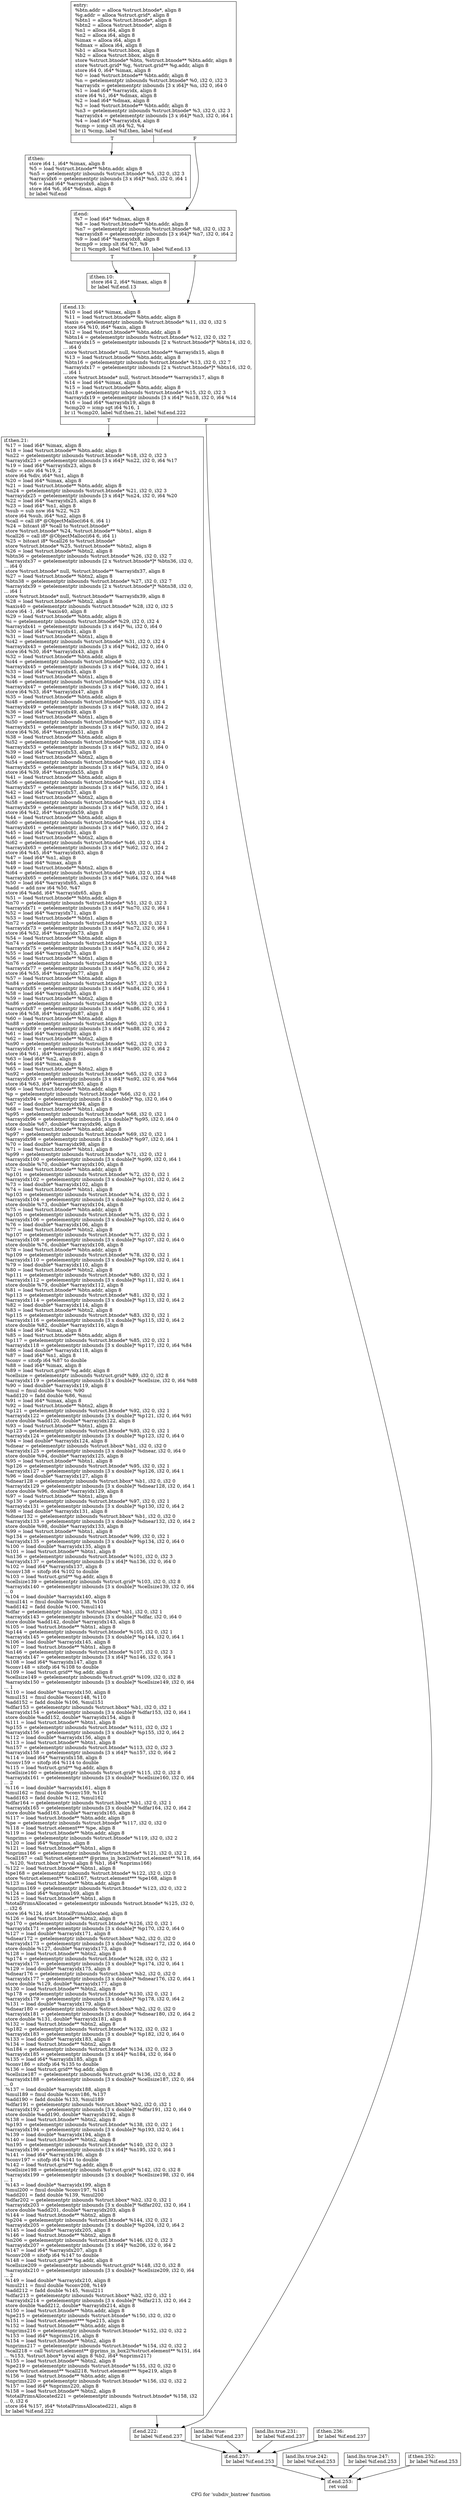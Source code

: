 digraph "CFG for 'subdiv_bintree' function" {
	label="CFG for 'subdiv_bintree' function";

	Node0x5edcf40 [shape=record,label="{entry:\l  %btn.addr = alloca %struct.btnode*, align 8\l  %g.addr = alloca %struct.grid*, align 8\l  %btn1 = alloca %struct.btnode*, align 8\l  %btn2 = alloca %struct.btnode*, align 8\l  %n1 = alloca i64, align 8\l  %n2 = alloca i64, align 8\l  %imax = alloca i64, align 8\l  %dmax = alloca i64, align 8\l  %b1 = alloca %struct.bbox, align 8\l  %b2 = alloca %struct.bbox, align 8\l  store %struct.btnode* %btn, %struct.btnode** %btn.addr, align 8\l  store %struct.grid* %g, %struct.grid** %g.addr, align 8\l  store i64 0, i64* %imax, align 8\l  %0 = load %struct.btnode** %btn.addr, align 8\l  %n = getelementptr inbounds %struct.btnode* %0, i32 0, i32 3\l  %arrayidx = getelementptr inbounds [3 x i64]* %n, i32 0, i64 0\l  %1 = load i64* %arrayidx, align 8\l  store i64 %1, i64* %dmax, align 8\l  %2 = load i64* %dmax, align 8\l  %3 = load %struct.btnode** %btn.addr, align 8\l  %n3 = getelementptr inbounds %struct.btnode* %3, i32 0, i32 3\l  %arrayidx4 = getelementptr inbounds [3 x i64]* %n3, i32 0, i64 1\l  %4 = load i64* %arrayidx4, align 8\l  %cmp = icmp slt i64 %2, %4\l  br i1 %cmp, label %if.then, label %if.end\l|{<s0>T|<s1>F}}"];
	Node0x5edcf40:s0 -> Node0x5edcf90;
	Node0x5edcf40:s1 -> Node0x5edcfe0;
	Node0x5edcf90 [shape=record,label="{if.then:                                          \l  store i64 1, i64* %imax, align 8\l  %5 = load %struct.btnode** %btn.addr, align 8\l  %n5 = getelementptr inbounds %struct.btnode* %5, i32 0, i32 3\l  %arrayidx6 = getelementptr inbounds [3 x i64]* %n5, i32 0, i64 1\l  %6 = load i64* %arrayidx6, align 8\l  store i64 %6, i64* %dmax, align 8\l  br label %if.end\l}"];
	Node0x5edcf90 -> Node0x5edcfe0;
	Node0x5edcfe0 [shape=record,label="{if.end:                                           \l  %7 = load i64* %dmax, align 8\l  %8 = load %struct.btnode** %btn.addr, align 8\l  %n7 = getelementptr inbounds %struct.btnode* %8, i32 0, i32 3\l  %arrayidx8 = getelementptr inbounds [3 x i64]* %n7, i32 0, i64 2\l  %9 = load i64* %arrayidx8, align 8\l  %cmp9 = icmp slt i64 %7, %9\l  br i1 %cmp9, label %if.then.10, label %if.end.13\l|{<s0>T|<s1>F}}"];
	Node0x5edcfe0:s0 -> Node0x5edd030;
	Node0x5edcfe0:s1 -> Node0x5edd080;
	Node0x5edd030 [shape=record,label="{if.then.10:                                       \l  store i64 2, i64* %imax, align 8\l  br label %if.end.13\l}"];
	Node0x5edd030 -> Node0x5edd080;
	Node0x5edd080 [shape=record,label="{if.end.13:                                        \l  %10 = load i64* %imax, align 8\l  %11 = load %struct.btnode** %btn.addr, align 8\l  %axis = getelementptr inbounds %struct.btnode* %11, i32 0, i32 5\l  store i64 %10, i64* %axis, align 8\l  %12 = load %struct.btnode** %btn.addr, align 8\l  %btn14 = getelementptr inbounds %struct.btnode* %12, i32 0, i32 7\l  %arrayidx15 = getelementptr inbounds [2 x %struct.btnode*]* %btn14, i32 0,\l... i64 0\l  store %struct.btnode* null, %struct.btnode** %arrayidx15, align 8\l  %13 = load %struct.btnode** %btn.addr, align 8\l  %btn16 = getelementptr inbounds %struct.btnode* %13, i32 0, i32 7\l  %arrayidx17 = getelementptr inbounds [2 x %struct.btnode*]* %btn16, i32 0,\l... i64 1\l  store %struct.btnode* null, %struct.btnode** %arrayidx17, align 8\l  %14 = load i64* %imax, align 8\l  %15 = load %struct.btnode** %btn.addr, align 8\l  %n18 = getelementptr inbounds %struct.btnode* %15, i32 0, i32 3\l  %arrayidx19 = getelementptr inbounds [3 x i64]* %n18, i32 0, i64 %14\l  %16 = load i64* %arrayidx19, align 8\l  %cmp20 = icmp sgt i64 %16, 1\l  br i1 %cmp20, label %if.then.21, label %if.end.222\l|{<s0>T|<s1>F}}"];
	Node0x5edd080:s0 -> Node0x5edd0d0;
	Node0x5edd080:s1 -> Node0x5edd970;
	Node0x5edd0d0 [shape=record,label="{if.then.21:                                       \l  %17 = load i64* %imax, align 8\l  %18 = load %struct.btnode** %btn.addr, align 8\l  %n22 = getelementptr inbounds %struct.btnode* %18, i32 0, i32 3\l  %arrayidx23 = getelementptr inbounds [3 x i64]* %n22, i32 0, i64 %17\l  %19 = load i64* %arrayidx23, align 8\l  %div = sdiv i64 %19, 2\l  store i64 %div, i64* %n1, align 8\l  %20 = load i64* %imax, align 8\l  %21 = load %struct.btnode** %btn.addr, align 8\l  %n24 = getelementptr inbounds %struct.btnode* %21, i32 0, i32 3\l  %arrayidx25 = getelementptr inbounds [3 x i64]* %n24, i32 0, i64 %20\l  %22 = load i64* %arrayidx25, align 8\l  %23 = load i64* %n1, align 8\l  %sub = sub nsw i64 %22, %23\l  store i64 %sub, i64* %n2, align 8\l  %call = call i8* @ObjectMalloc(i64 6, i64 1)\l  %24 = bitcast i8* %call to %struct.btnode*\l  store %struct.btnode* %24, %struct.btnode** %btn1, align 8\l  %call26 = call i8* @ObjectMalloc(i64 6, i64 1)\l  %25 = bitcast i8* %call26 to %struct.btnode*\l  store %struct.btnode* %25, %struct.btnode** %btn2, align 8\l  %26 = load %struct.btnode** %btn2, align 8\l  %btn36 = getelementptr inbounds %struct.btnode* %26, i32 0, i32 7\l  %arrayidx37 = getelementptr inbounds [2 x %struct.btnode*]* %btn36, i32 0,\l... i64 0\l  store %struct.btnode* null, %struct.btnode** %arrayidx37, align 8\l  %27 = load %struct.btnode** %btn2, align 8\l  %btn38 = getelementptr inbounds %struct.btnode* %27, i32 0, i32 7\l  %arrayidx39 = getelementptr inbounds [2 x %struct.btnode*]* %btn38, i32 0,\l... i64 1\l  store %struct.btnode* null, %struct.btnode** %arrayidx39, align 8\l  %28 = load %struct.btnode** %btn2, align 8\l  %axis40 = getelementptr inbounds %struct.btnode* %28, i32 0, i32 5\l  store i64 -1, i64* %axis40, align 8\l  %29 = load %struct.btnode** %btn.addr, align 8\l  %i = getelementptr inbounds %struct.btnode* %29, i32 0, i32 4\l  %arrayidx41 = getelementptr inbounds [3 x i64]* %i, i32 0, i64 0\l  %30 = load i64* %arrayidx41, align 8\l  %31 = load %struct.btnode** %btn1, align 8\l  %i42 = getelementptr inbounds %struct.btnode* %31, i32 0, i32 4\l  %arrayidx43 = getelementptr inbounds [3 x i64]* %i42, i32 0, i64 0\l  store i64 %30, i64* %arrayidx43, align 8\l  %32 = load %struct.btnode** %btn.addr, align 8\l  %i44 = getelementptr inbounds %struct.btnode* %32, i32 0, i32 4\l  %arrayidx45 = getelementptr inbounds [3 x i64]* %i44, i32 0, i64 1\l  %33 = load i64* %arrayidx45, align 8\l  %34 = load %struct.btnode** %btn1, align 8\l  %i46 = getelementptr inbounds %struct.btnode* %34, i32 0, i32 4\l  %arrayidx47 = getelementptr inbounds [3 x i64]* %i46, i32 0, i64 1\l  store i64 %33, i64* %arrayidx47, align 8\l  %35 = load %struct.btnode** %btn.addr, align 8\l  %i48 = getelementptr inbounds %struct.btnode* %35, i32 0, i32 4\l  %arrayidx49 = getelementptr inbounds [3 x i64]* %i48, i32 0, i64 2\l  %36 = load i64* %arrayidx49, align 8\l  %37 = load %struct.btnode** %btn1, align 8\l  %i50 = getelementptr inbounds %struct.btnode* %37, i32 0, i32 4\l  %arrayidx51 = getelementptr inbounds [3 x i64]* %i50, i32 0, i64 2\l  store i64 %36, i64* %arrayidx51, align 8\l  %38 = load %struct.btnode** %btn.addr, align 8\l  %i52 = getelementptr inbounds %struct.btnode* %38, i32 0, i32 4\l  %arrayidx53 = getelementptr inbounds [3 x i64]* %i52, i32 0, i64 0\l  %39 = load i64* %arrayidx53, align 8\l  %40 = load %struct.btnode** %btn2, align 8\l  %i54 = getelementptr inbounds %struct.btnode* %40, i32 0, i32 4\l  %arrayidx55 = getelementptr inbounds [3 x i64]* %i54, i32 0, i64 0\l  store i64 %39, i64* %arrayidx55, align 8\l  %41 = load %struct.btnode** %btn.addr, align 8\l  %i56 = getelementptr inbounds %struct.btnode* %41, i32 0, i32 4\l  %arrayidx57 = getelementptr inbounds [3 x i64]* %i56, i32 0, i64 1\l  %42 = load i64* %arrayidx57, align 8\l  %43 = load %struct.btnode** %btn2, align 8\l  %i58 = getelementptr inbounds %struct.btnode* %43, i32 0, i32 4\l  %arrayidx59 = getelementptr inbounds [3 x i64]* %i58, i32 0, i64 1\l  store i64 %42, i64* %arrayidx59, align 8\l  %44 = load %struct.btnode** %btn.addr, align 8\l  %i60 = getelementptr inbounds %struct.btnode* %44, i32 0, i32 4\l  %arrayidx61 = getelementptr inbounds [3 x i64]* %i60, i32 0, i64 2\l  %45 = load i64* %arrayidx61, align 8\l  %46 = load %struct.btnode** %btn2, align 8\l  %i62 = getelementptr inbounds %struct.btnode* %46, i32 0, i32 4\l  %arrayidx63 = getelementptr inbounds [3 x i64]* %i62, i32 0, i64 2\l  store i64 %45, i64* %arrayidx63, align 8\l  %47 = load i64* %n1, align 8\l  %48 = load i64* %imax, align 8\l  %49 = load %struct.btnode** %btn2, align 8\l  %i64 = getelementptr inbounds %struct.btnode* %49, i32 0, i32 4\l  %arrayidx65 = getelementptr inbounds [3 x i64]* %i64, i32 0, i64 %48\l  %50 = load i64* %arrayidx65, align 8\l  %add = add nsw i64 %50, %47\l  store i64 %add, i64* %arrayidx65, align 8\l  %51 = load %struct.btnode** %btn.addr, align 8\l  %n70 = getelementptr inbounds %struct.btnode* %51, i32 0, i32 3\l  %arrayidx71 = getelementptr inbounds [3 x i64]* %n70, i32 0, i64 1\l  %52 = load i64* %arrayidx71, align 8\l  %53 = load %struct.btnode** %btn1, align 8\l  %n72 = getelementptr inbounds %struct.btnode* %53, i32 0, i32 3\l  %arrayidx73 = getelementptr inbounds [3 x i64]* %n72, i32 0, i64 1\l  store i64 %52, i64* %arrayidx73, align 8\l  %54 = load %struct.btnode** %btn.addr, align 8\l  %n74 = getelementptr inbounds %struct.btnode* %54, i32 0, i32 3\l  %arrayidx75 = getelementptr inbounds [3 x i64]* %n74, i32 0, i64 2\l  %55 = load i64* %arrayidx75, align 8\l  %56 = load %struct.btnode** %btn1, align 8\l  %n76 = getelementptr inbounds %struct.btnode* %56, i32 0, i32 3\l  %arrayidx77 = getelementptr inbounds [3 x i64]* %n76, i32 0, i64 2\l  store i64 %55, i64* %arrayidx77, align 8\l  %57 = load %struct.btnode** %btn.addr, align 8\l  %n84 = getelementptr inbounds %struct.btnode* %57, i32 0, i32 3\l  %arrayidx85 = getelementptr inbounds [3 x i64]* %n84, i32 0, i64 1\l  %58 = load i64* %arrayidx85, align 8\l  %59 = load %struct.btnode** %btn2, align 8\l  %n86 = getelementptr inbounds %struct.btnode* %59, i32 0, i32 3\l  %arrayidx87 = getelementptr inbounds [3 x i64]* %n86, i32 0, i64 1\l  store i64 %58, i64* %arrayidx87, align 8\l  %60 = load %struct.btnode** %btn.addr, align 8\l  %n88 = getelementptr inbounds %struct.btnode* %60, i32 0, i32 3\l  %arrayidx89 = getelementptr inbounds [3 x i64]* %n88, i32 0, i64 2\l  %61 = load i64* %arrayidx89, align 8\l  %62 = load %struct.btnode** %btn2, align 8\l  %n90 = getelementptr inbounds %struct.btnode* %62, i32 0, i32 3\l  %arrayidx91 = getelementptr inbounds [3 x i64]* %n90, i32 0, i64 2\l  store i64 %61, i64* %arrayidx91, align 8\l  %63 = load i64* %n2, align 8\l  %64 = load i64* %imax, align 8\l  %65 = load %struct.btnode** %btn2, align 8\l  %n92 = getelementptr inbounds %struct.btnode* %65, i32 0, i32 3\l  %arrayidx93 = getelementptr inbounds [3 x i64]* %n92, i32 0, i64 %64\l  store i64 %63, i64* %arrayidx93, align 8\l  %66 = load %struct.btnode** %btn.addr, align 8\l  %p = getelementptr inbounds %struct.btnode* %66, i32 0, i32 1\l  %arrayidx94 = getelementptr inbounds [3 x double]* %p, i32 0, i64 0\l  %67 = load double* %arrayidx94, align 8\l  %68 = load %struct.btnode** %btn1, align 8\l  %p95 = getelementptr inbounds %struct.btnode* %68, i32 0, i32 1\l  %arrayidx96 = getelementptr inbounds [3 x double]* %p95, i32 0, i64 0\l  store double %67, double* %arrayidx96, align 8\l  %69 = load %struct.btnode** %btn.addr, align 8\l  %p97 = getelementptr inbounds %struct.btnode* %69, i32 0, i32 1\l  %arrayidx98 = getelementptr inbounds [3 x double]* %p97, i32 0, i64 1\l  %70 = load double* %arrayidx98, align 8\l  %71 = load %struct.btnode** %btn1, align 8\l  %p99 = getelementptr inbounds %struct.btnode* %71, i32 0, i32 1\l  %arrayidx100 = getelementptr inbounds [3 x double]* %p99, i32 0, i64 1\l  store double %70, double* %arrayidx100, align 8\l  %72 = load %struct.btnode** %btn.addr, align 8\l  %p101 = getelementptr inbounds %struct.btnode* %72, i32 0, i32 1\l  %arrayidx102 = getelementptr inbounds [3 x double]* %p101, i32 0, i64 2\l  %73 = load double* %arrayidx102, align 8\l  %74 = load %struct.btnode** %btn1, align 8\l  %p103 = getelementptr inbounds %struct.btnode* %74, i32 0, i32 1\l  %arrayidx104 = getelementptr inbounds [3 x double]* %p103, i32 0, i64 2\l  store double %73, double* %arrayidx104, align 8\l  %75 = load %struct.btnode** %btn.addr, align 8\l  %p105 = getelementptr inbounds %struct.btnode* %75, i32 0, i32 1\l  %arrayidx106 = getelementptr inbounds [3 x double]* %p105, i32 0, i64 0\l  %76 = load double* %arrayidx106, align 8\l  %77 = load %struct.btnode** %btn2, align 8\l  %p107 = getelementptr inbounds %struct.btnode* %77, i32 0, i32 1\l  %arrayidx108 = getelementptr inbounds [3 x double]* %p107, i32 0, i64 0\l  store double %76, double* %arrayidx108, align 8\l  %78 = load %struct.btnode** %btn.addr, align 8\l  %p109 = getelementptr inbounds %struct.btnode* %78, i32 0, i32 1\l  %arrayidx110 = getelementptr inbounds [3 x double]* %p109, i32 0, i64 1\l  %79 = load double* %arrayidx110, align 8\l  %80 = load %struct.btnode** %btn2, align 8\l  %p111 = getelementptr inbounds %struct.btnode* %80, i32 0, i32 1\l  %arrayidx112 = getelementptr inbounds [3 x double]* %p111, i32 0, i64 1\l  store double %79, double* %arrayidx112, align 8\l  %81 = load %struct.btnode** %btn.addr, align 8\l  %p113 = getelementptr inbounds %struct.btnode* %81, i32 0, i32 1\l  %arrayidx114 = getelementptr inbounds [3 x double]* %p113, i32 0, i64 2\l  %82 = load double* %arrayidx114, align 8\l  %83 = load %struct.btnode** %btn2, align 8\l  %p115 = getelementptr inbounds %struct.btnode* %83, i32 0, i32 1\l  %arrayidx116 = getelementptr inbounds [3 x double]* %p115, i32 0, i64 2\l  store double %82, double* %arrayidx116, align 8\l  %84 = load i64* %imax, align 8\l  %85 = load %struct.btnode** %btn.addr, align 8\l  %p117 = getelementptr inbounds %struct.btnode* %85, i32 0, i32 1\l  %arrayidx118 = getelementptr inbounds [3 x double]* %p117, i32 0, i64 %84\l  %86 = load double* %arrayidx118, align 8\l  %87 = load i64* %n1, align 8\l  %conv = sitofp i64 %87 to double\l  %88 = load i64* %imax, align 8\l  %89 = load %struct.grid** %g.addr, align 8\l  %cellsize = getelementptr inbounds %struct.grid* %89, i32 0, i32 8\l  %arrayidx119 = getelementptr inbounds [3 x double]* %cellsize, i32 0, i64 %88\l  %90 = load double* %arrayidx119, align 8\l  %mul = fmul double %conv, %90\l  %add120 = fadd double %86, %mul\l  %91 = load i64* %imax, align 8\l  %92 = load %struct.btnode** %btn2, align 8\l  %p121 = getelementptr inbounds %struct.btnode* %92, i32 0, i32 1\l  %arrayidx122 = getelementptr inbounds [3 x double]* %p121, i32 0, i64 %91\l  store double %add120, double* %arrayidx122, align 8\l  %93 = load %struct.btnode** %btn1, align 8\l  %p123 = getelementptr inbounds %struct.btnode* %93, i32 0, i32 1\l  %arrayidx124 = getelementptr inbounds [3 x double]* %p123, i32 0, i64 0\l  %94 = load double* %arrayidx124, align 8\l  %dnear = getelementptr inbounds %struct.bbox* %b1, i32 0, i32 0\l  %arrayidx125 = getelementptr inbounds [3 x double]* %dnear, i32 0, i64 0\l  store double %94, double* %arrayidx125, align 8\l  %95 = load %struct.btnode** %btn1, align 8\l  %p126 = getelementptr inbounds %struct.btnode* %95, i32 0, i32 1\l  %arrayidx127 = getelementptr inbounds [3 x double]* %p126, i32 0, i64 1\l  %96 = load double* %arrayidx127, align 8\l  %dnear128 = getelementptr inbounds %struct.bbox* %b1, i32 0, i32 0\l  %arrayidx129 = getelementptr inbounds [3 x double]* %dnear128, i32 0, i64 1\l  store double %96, double* %arrayidx129, align 8\l  %97 = load %struct.btnode** %btn1, align 8\l  %p130 = getelementptr inbounds %struct.btnode* %97, i32 0, i32 1\l  %arrayidx131 = getelementptr inbounds [3 x double]* %p130, i32 0, i64 2\l  %98 = load double* %arrayidx131, align 8\l  %dnear132 = getelementptr inbounds %struct.bbox* %b1, i32 0, i32 0\l  %arrayidx133 = getelementptr inbounds [3 x double]* %dnear132, i32 0, i64 2\l  store double %98, double* %arrayidx133, align 8\l  %99 = load %struct.btnode** %btn1, align 8\l  %p134 = getelementptr inbounds %struct.btnode* %99, i32 0, i32 1\l  %arrayidx135 = getelementptr inbounds [3 x double]* %p134, i32 0, i64 0\l  %100 = load double* %arrayidx135, align 8\l  %101 = load %struct.btnode** %btn1, align 8\l  %n136 = getelementptr inbounds %struct.btnode* %101, i32 0, i32 3\l  %arrayidx137 = getelementptr inbounds [3 x i64]* %n136, i32 0, i64 0\l  %102 = load i64* %arrayidx137, align 8\l  %conv138 = sitofp i64 %102 to double\l  %103 = load %struct.grid** %g.addr, align 8\l  %cellsize139 = getelementptr inbounds %struct.grid* %103, i32 0, i32 8\l  %arrayidx140 = getelementptr inbounds [3 x double]* %cellsize139, i32 0, i64\l... 0\l  %104 = load double* %arrayidx140, align 8\l  %mul141 = fmul double %conv138, %104\l  %add142 = fadd double %100, %mul141\l  %dfar = getelementptr inbounds %struct.bbox* %b1, i32 0, i32 1\l  %arrayidx143 = getelementptr inbounds [3 x double]* %dfar, i32 0, i64 0\l  store double %add142, double* %arrayidx143, align 8\l  %105 = load %struct.btnode** %btn1, align 8\l  %p144 = getelementptr inbounds %struct.btnode* %105, i32 0, i32 1\l  %arrayidx145 = getelementptr inbounds [3 x double]* %p144, i32 0, i64 1\l  %106 = load double* %arrayidx145, align 8\l  %107 = load %struct.btnode** %btn1, align 8\l  %n146 = getelementptr inbounds %struct.btnode* %107, i32 0, i32 3\l  %arrayidx147 = getelementptr inbounds [3 x i64]* %n146, i32 0, i64 1\l  %108 = load i64* %arrayidx147, align 8\l  %conv148 = sitofp i64 %108 to double\l  %109 = load %struct.grid** %g.addr, align 8\l  %cellsize149 = getelementptr inbounds %struct.grid* %109, i32 0, i32 8\l  %arrayidx150 = getelementptr inbounds [3 x double]* %cellsize149, i32 0, i64\l... 1\l  %110 = load double* %arrayidx150, align 8\l  %mul151 = fmul double %conv148, %110\l  %add152 = fadd double %106, %mul151\l  %dfar153 = getelementptr inbounds %struct.bbox* %b1, i32 0, i32 1\l  %arrayidx154 = getelementptr inbounds [3 x double]* %dfar153, i32 0, i64 1\l  store double %add152, double* %arrayidx154, align 8\l  %111 = load %struct.btnode** %btn1, align 8\l  %p155 = getelementptr inbounds %struct.btnode* %111, i32 0, i32 1\l  %arrayidx156 = getelementptr inbounds [3 x double]* %p155, i32 0, i64 2\l  %112 = load double* %arrayidx156, align 8\l  %113 = load %struct.btnode** %btn1, align 8\l  %n157 = getelementptr inbounds %struct.btnode* %113, i32 0, i32 3\l  %arrayidx158 = getelementptr inbounds [3 x i64]* %n157, i32 0, i64 2\l  %114 = load i64* %arrayidx158, align 8\l  %conv159 = sitofp i64 %114 to double\l  %115 = load %struct.grid** %g.addr, align 8\l  %cellsize160 = getelementptr inbounds %struct.grid* %115, i32 0, i32 8\l  %arrayidx161 = getelementptr inbounds [3 x double]* %cellsize160, i32 0, i64\l... 2\l  %116 = load double* %arrayidx161, align 8\l  %mul162 = fmul double %conv159, %116\l  %add163 = fadd double %112, %mul162\l  %dfar164 = getelementptr inbounds %struct.bbox* %b1, i32 0, i32 1\l  %arrayidx165 = getelementptr inbounds [3 x double]* %dfar164, i32 0, i64 2\l  store double %add163, double* %arrayidx165, align 8\l  %117 = load %struct.btnode** %btn.addr, align 8\l  %pe = getelementptr inbounds %struct.btnode* %117, i32 0, i32 0\l  %118 = load %struct.element*** %pe, align 8\l  %119 = load %struct.btnode** %btn.addr, align 8\l  %nprims = getelementptr inbounds %struct.btnode* %119, i32 0, i32 2\l  %120 = load i64* %nprims, align 8\l  %121 = load %struct.btnode** %btn1, align 8\l  %nprims166 = getelementptr inbounds %struct.btnode* %121, i32 0, i32 2\l  %call167 = call %struct.element** @prims_in_box2(%struct.element** %118, i64\l... %120, %struct.bbox* byval align 8 %b1, i64* %nprims166)\l  %122 = load %struct.btnode** %btn1, align 8\l  %pe168 = getelementptr inbounds %struct.btnode* %122, i32 0, i32 0\l  store %struct.element** %call167, %struct.element*** %pe168, align 8\l  %123 = load %struct.btnode** %btn.addr, align 8\l  %nprims169 = getelementptr inbounds %struct.btnode* %123, i32 0, i32 2\l  %124 = load i64* %nprims169, align 8\l  %125 = load %struct.btnode** %btn1, align 8\l  %totalPrimsAllocated = getelementptr inbounds %struct.btnode* %125, i32 0,\l... i32 6\l  store i64 %124, i64* %totalPrimsAllocated, align 8\l  %126 = load %struct.btnode** %btn2, align 8\l  %p170 = getelementptr inbounds %struct.btnode* %126, i32 0, i32 1\l  %arrayidx171 = getelementptr inbounds [3 x double]* %p170, i32 0, i64 0\l  %127 = load double* %arrayidx171, align 8\l  %dnear172 = getelementptr inbounds %struct.bbox* %b2, i32 0, i32 0\l  %arrayidx173 = getelementptr inbounds [3 x double]* %dnear172, i32 0, i64 0\l  store double %127, double* %arrayidx173, align 8\l  %128 = load %struct.btnode** %btn2, align 8\l  %p174 = getelementptr inbounds %struct.btnode* %128, i32 0, i32 1\l  %arrayidx175 = getelementptr inbounds [3 x double]* %p174, i32 0, i64 1\l  %129 = load double* %arrayidx175, align 8\l  %dnear176 = getelementptr inbounds %struct.bbox* %b2, i32 0, i32 0\l  %arrayidx177 = getelementptr inbounds [3 x double]* %dnear176, i32 0, i64 1\l  store double %129, double* %arrayidx177, align 8\l  %130 = load %struct.btnode** %btn2, align 8\l  %p178 = getelementptr inbounds %struct.btnode* %130, i32 0, i32 1\l  %arrayidx179 = getelementptr inbounds [3 x double]* %p178, i32 0, i64 2\l  %131 = load double* %arrayidx179, align 8\l  %dnear180 = getelementptr inbounds %struct.bbox* %b2, i32 0, i32 0\l  %arrayidx181 = getelementptr inbounds [3 x double]* %dnear180, i32 0, i64 2\l  store double %131, double* %arrayidx181, align 8\l  %132 = load %struct.btnode** %btn2, align 8\l  %p182 = getelementptr inbounds %struct.btnode* %132, i32 0, i32 1\l  %arrayidx183 = getelementptr inbounds [3 x double]* %p182, i32 0, i64 0\l  %133 = load double* %arrayidx183, align 8\l  %134 = load %struct.btnode** %btn2, align 8\l  %n184 = getelementptr inbounds %struct.btnode* %134, i32 0, i32 3\l  %arrayidx185 = getelementptr inbounds [3 x i64]* %n184, i32 0, i64 0\l  %135 = load i64* %arrayidx185, align 8\l  %conv186 = sitofp i64 %135 to double\l  %136 = load %struct.grid** %g.addr, align 8\l  %cellsize187 = getelementptr inbounds %struct.grid* %136, i32 0, i32 8\l  %arrayidx188 = getelementptr inbounds [3 x double]* %cellsize187, i32 0, i64\l... 0\l  %137 = load double* %arrayidx188, align 8\l  %mul189 = fmul double %conv186, %137\l  %add190 = fadd double %133, %mul189\l  %dfar191 = getelementptr inbounds %struct.bbox* %b2, i32 0, i32 1\l  %arrayidx192 = getelementptr inbounds [3 x double]* %dfar191, i32 0, i64 0\l  store double %add190, double* %arrayidx192, align 8\l  %138 = load %struct.btnode** %btn2, align 8\l  %p193 = getelementptr inbounds %struct.btnode* %138, i32 0, i32 1\l  %arrayidx194 = getelementptr inbounds [3 x double]* %p193, i32 0, i64 1\l  %139 = load double* %arrayidx194, align 8\l  %140 = load %struct.btnode** %btn2, align 8\l  %n195 = getelementptr inbounds %struct.btnode* %140, i32 0, i32 3\l  %arrayidx196 = getelementptr inbounds [3 x i64]* %n195, i32 0, i64 1\l  %141 = load i64* %arrayidx196, align 8\l  %conv197 = sitofp i64 %141 to double\l  %142 = load %struct.grid** %g.addr, align 8\l  %cellsize198 = getelementptr inbounds %struct.grid* %142, i32 0, i32 8\l  %arrayidx199 = getelementptr inbounds [3 x double]* %cellsize198, i32 0, i64\l... 1\l  %143 = load double* %arrayidx199, align 8\l  %mul200 = fmul double %conv197, %143\l  %add201 = fadd double %139, %mul200\l  %dfar202 = getelementptr inbounds %struct.bbox* %b2, i32 0, i32 1\l  %arrayidx203 = getelementptr inbounds [3 x double]* %dfar202, i32 0, i64 1\l  store double %add201, double* %arrayidx203, align 8\l  %144 = load %struct.btnode** %btn2, align 8\l  %p204 = getelementptr inbounds %struct.btnode* %144, i32 0, i32 1\l  %arrayidx205 = getelementptr inbounds [3 x double]* %p204, i32 0, i64 2\l  %145 = load double* %arrayidx205, align 8\l  %146 = load %struct.btnode** %btn2, align 8\l  %n206 = getelementptr inbounds %struct.btnode* %146, i32 0, i32 3\l  %arrayidx207 = getelementptr inbounds [3 x i64]* %n206, i32 0, i64 2\l  %147 = load i64* %arrayidx207, align 8\l  %conv208 = sitofp i64 %147 to double\l  %148 = load %struct.grid** %g.addr, align 8\l  %cellsize209 = getelementptr inbounds %struct.grid* %148, i32 0, i32 8\l  %arrayidx210 = getelementptr inbounds [3 x double]* %cellsize209, i32 0, i64\l... 2\l  %149 = load double* %arrayidx210, align 8\l  %mul211 = fmul double %conv208, %149\l  %add212 = fadd double %145, %mul211\l  %dfar213 = getelementptr inbounds %struct.bbox* %b2, i32 0, i32 1\l  %arrayidx214 = getelementptr inbounds [3 x double]* %dfar213, i32 0, i64 2\l  store double %add212, double* %arrayidx214, align 8\l  %150 = load %struct.btnode** %btn.addr, align 8\l  %pe215 = getelementptr inbounds %struct.btnode* %150, i32 0, i32 0\l  %151 = load %struct.element*** %pe215, align 8\l  %152 = load %struct.btnode** %btn.addr, align 8\l  %nprims216 = getelementptr inbounds %struct.btnode* %152, i32 0, i32 2\l  %153 = load i64* %nprims216, align 8\l  %154 = load %struct.btnode** %btn2, align 8\l  %nprims217 = getelementptr inbounds %struct.btnode* %154, i32 0, i32 2\l  %call218 = call %struct.element** @prims_in_box2(%struct.element** %151, i64\l... %153, %struct.bbox* byval align 8 %b2, i64* %nprims217)\l  %155 = load %struct.btnode** %btn2, align 8\l  %pe219 = getelementptr inbounds %struct.btnode* %155, i32 0, i32 0\l  store %struct.element** %call218, %struct.element*** %pe219, align 8\l  %156 = load %struct.btnode** %btn.addr, align 8\l  %nprims220 = getelementptr inbounds %struct.btnode* %156, i32 0, i32 2\l  %157 = load i64* %nprims220, align 8\l  %158 = load %struct.btnode** %btn2, align 8\l  %totalPrimsAllocated221 = getelementptr inbounds %struct.btnode* %158, i32\l... 0, i32 6\l  store i64 %157, i64* %totalPrimsAllocated221, align 8\l  br label %if.end.222\l}"];
	Node0x5edd0d0 -> Node0x5edd970;
	Node0x5edd970 [shape=record,label="{if.end.222:                                       \l  br label %if.end.237\l}"];
	Node0x5edd970 -> Node0x5eddab0;
	Node0x5edd9c0 [shape=record,label="{land.lhs.true:                                    \l  br label %if.end.237\l}"];
	Node0x5edd9c0 -> Node0x5eddab0;
	Node0x5edda10 [shape=record,label="{land.lhs.true.231:                                \l  br label %if.end.237\l}"];
	Node0x5edda10 -> Node0x5eddab0;
	Node0x5edda60 [shape=record,label="{if.then.236:                                      \l  br label %if.end.237\l}"];
	Node0x5edda60 -> Node0x5eddab0;
	Node0x5eddab0 [shape=record,label="{if.end.237:                                       \l  br label %if.end.253\l}"];
	Node0x5eddab0 -> Node0x5eddbf0;
	Node0x5eddb00 [shape=record,label="{land.lhs.true.242:                                \l  br label %if.end.253\l}"];
	Node0x5eddb00 -> Node0x5eddbf0;
	Node0x5eddb50 [shape=record,label="{land.lhs.true.247:                                \l  br label %if.end.253\l}"];
	Node0x5eddb50 -> Node0x5eddbf0;
	Node0x5eddba0 [shape=record,label="{if.then.252:                                      \l  br label %if.end.253\l}"];
	Node0x5eddba0 -> Node0x5eddbf0;
	Node0x5eddbf0 [shape=record,label="{if.end.253:                                       \l  ret void\l}"];
}

